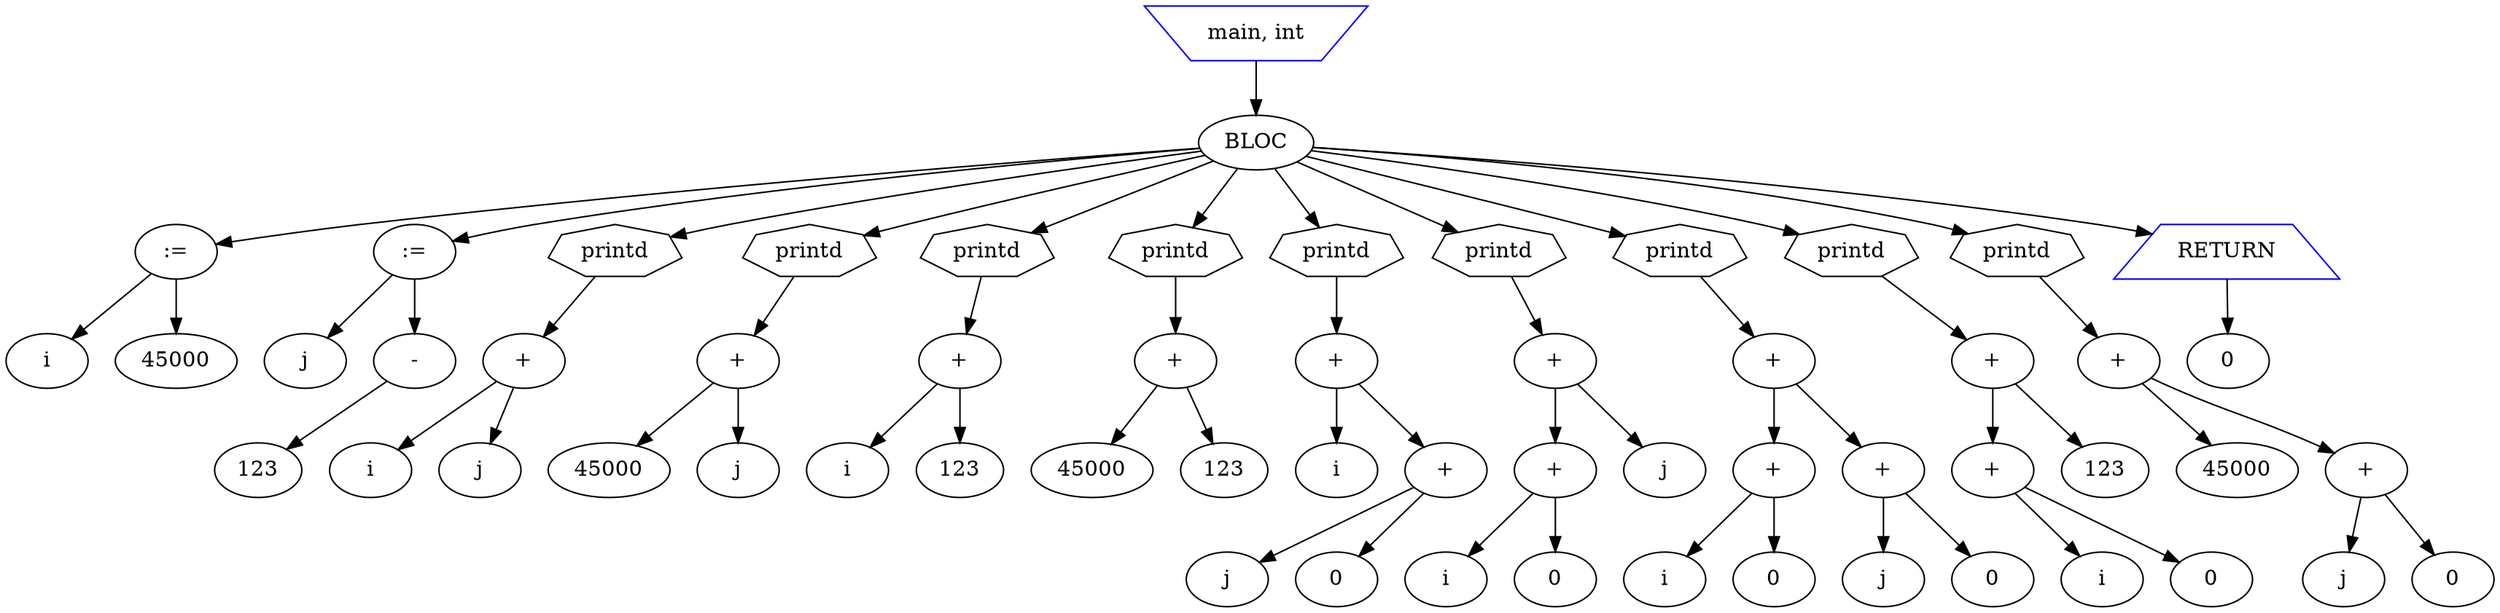 digraph mon_programme {

node1 [label="main, int" shape=invtrapezium color=blue]
node2 [label=BLOC]
node3 [label=":="]
node4 [label=i]
node5 [label=45000]
node6 [label=":="]
node7 [label=j]
node8 [label="-" ]
node9 [label=123]
node10 [label=printd shape=septagon]
node11 [label="+"]
node12 [label=i]
node13 [label=j]
node14 [label=printd shape=septagon]
node15 [label="+"]
node16 [label=45000]
node17 [label=j]
node18 [label=printd shape=septagon]
node19 [label="+"]
node20 [label=i]
node21 [label=123]
node22 [label=printd shape=septagon]
node23 [label="+"]
node24 [label=45000]
node25 [label=123]
node26 [label=printd shape=septagon]
node27 [label="+"]
node28 [label=i]
node29 [label="+"]
node30 [label=j]
node31 [label=0]
node32 [label=printd shape=septagon]
node33 [label="+"]
node34 [label="+"]
node35 [label=i]
node36 [label=0]
node37 [label=j]
node38 [label=printd shape=septagon]
node39 [label="+"]
node40 [label="+"]
node41 [label=i]
node42 [label=0]
node43 [label="+"]
node44 [label=j]
node45 [label=0]
node46 [label=printd shape=septagon]
node47 [label="+"]
node48 [label="+"]
node49 [label=i]
node50 [label=0]
node51 [label=123]
node52 [label=printd shape=septagon]
node53 [label="+"]
node54 [label=45000]
node55 [label="+"]
node56 [label=j]
node57 [label=0]
node58 [label=RETURN shape=trapezium color=blue]
node59 [label=0]
node1->node2;
node2->node3;
node3->node4;
node3->node5;
node2->node6;
node6->node7;
node6->node8;
node8->node9;
node2->node10;
node10->node11;
node11->node12;
node11->node13;
node2->node14;
node14->node15;
node15->node16;
node15->node17;
node2->node18;
node18->node19;
node19->node20;
node19->node21;
node2->node22;
node22->node23;
node23->node24;
node23->node25;
node2->node26;
node26->node27;
node27->node28;
node27->node29;
node29->node30;
node29->node31;
node2->node32;
node32->node33;
node33->node34;
node34->node35;
node34->node36;
node33->node37;
node2->node38;
node38->node39;
node39->node40;
node40->node41;
node40->node42;
node39->node43;
node43->node44;
node43->node45;
node2->node46;
node46->node47;
node47->node48;
node48->node49;
node48->node50;
node47->node51;
node2->node52;
node52->node53;
node53->node54;
node53->node55;
node55->node56;
node55->node57;
node2->node58;
node58->node59;
}